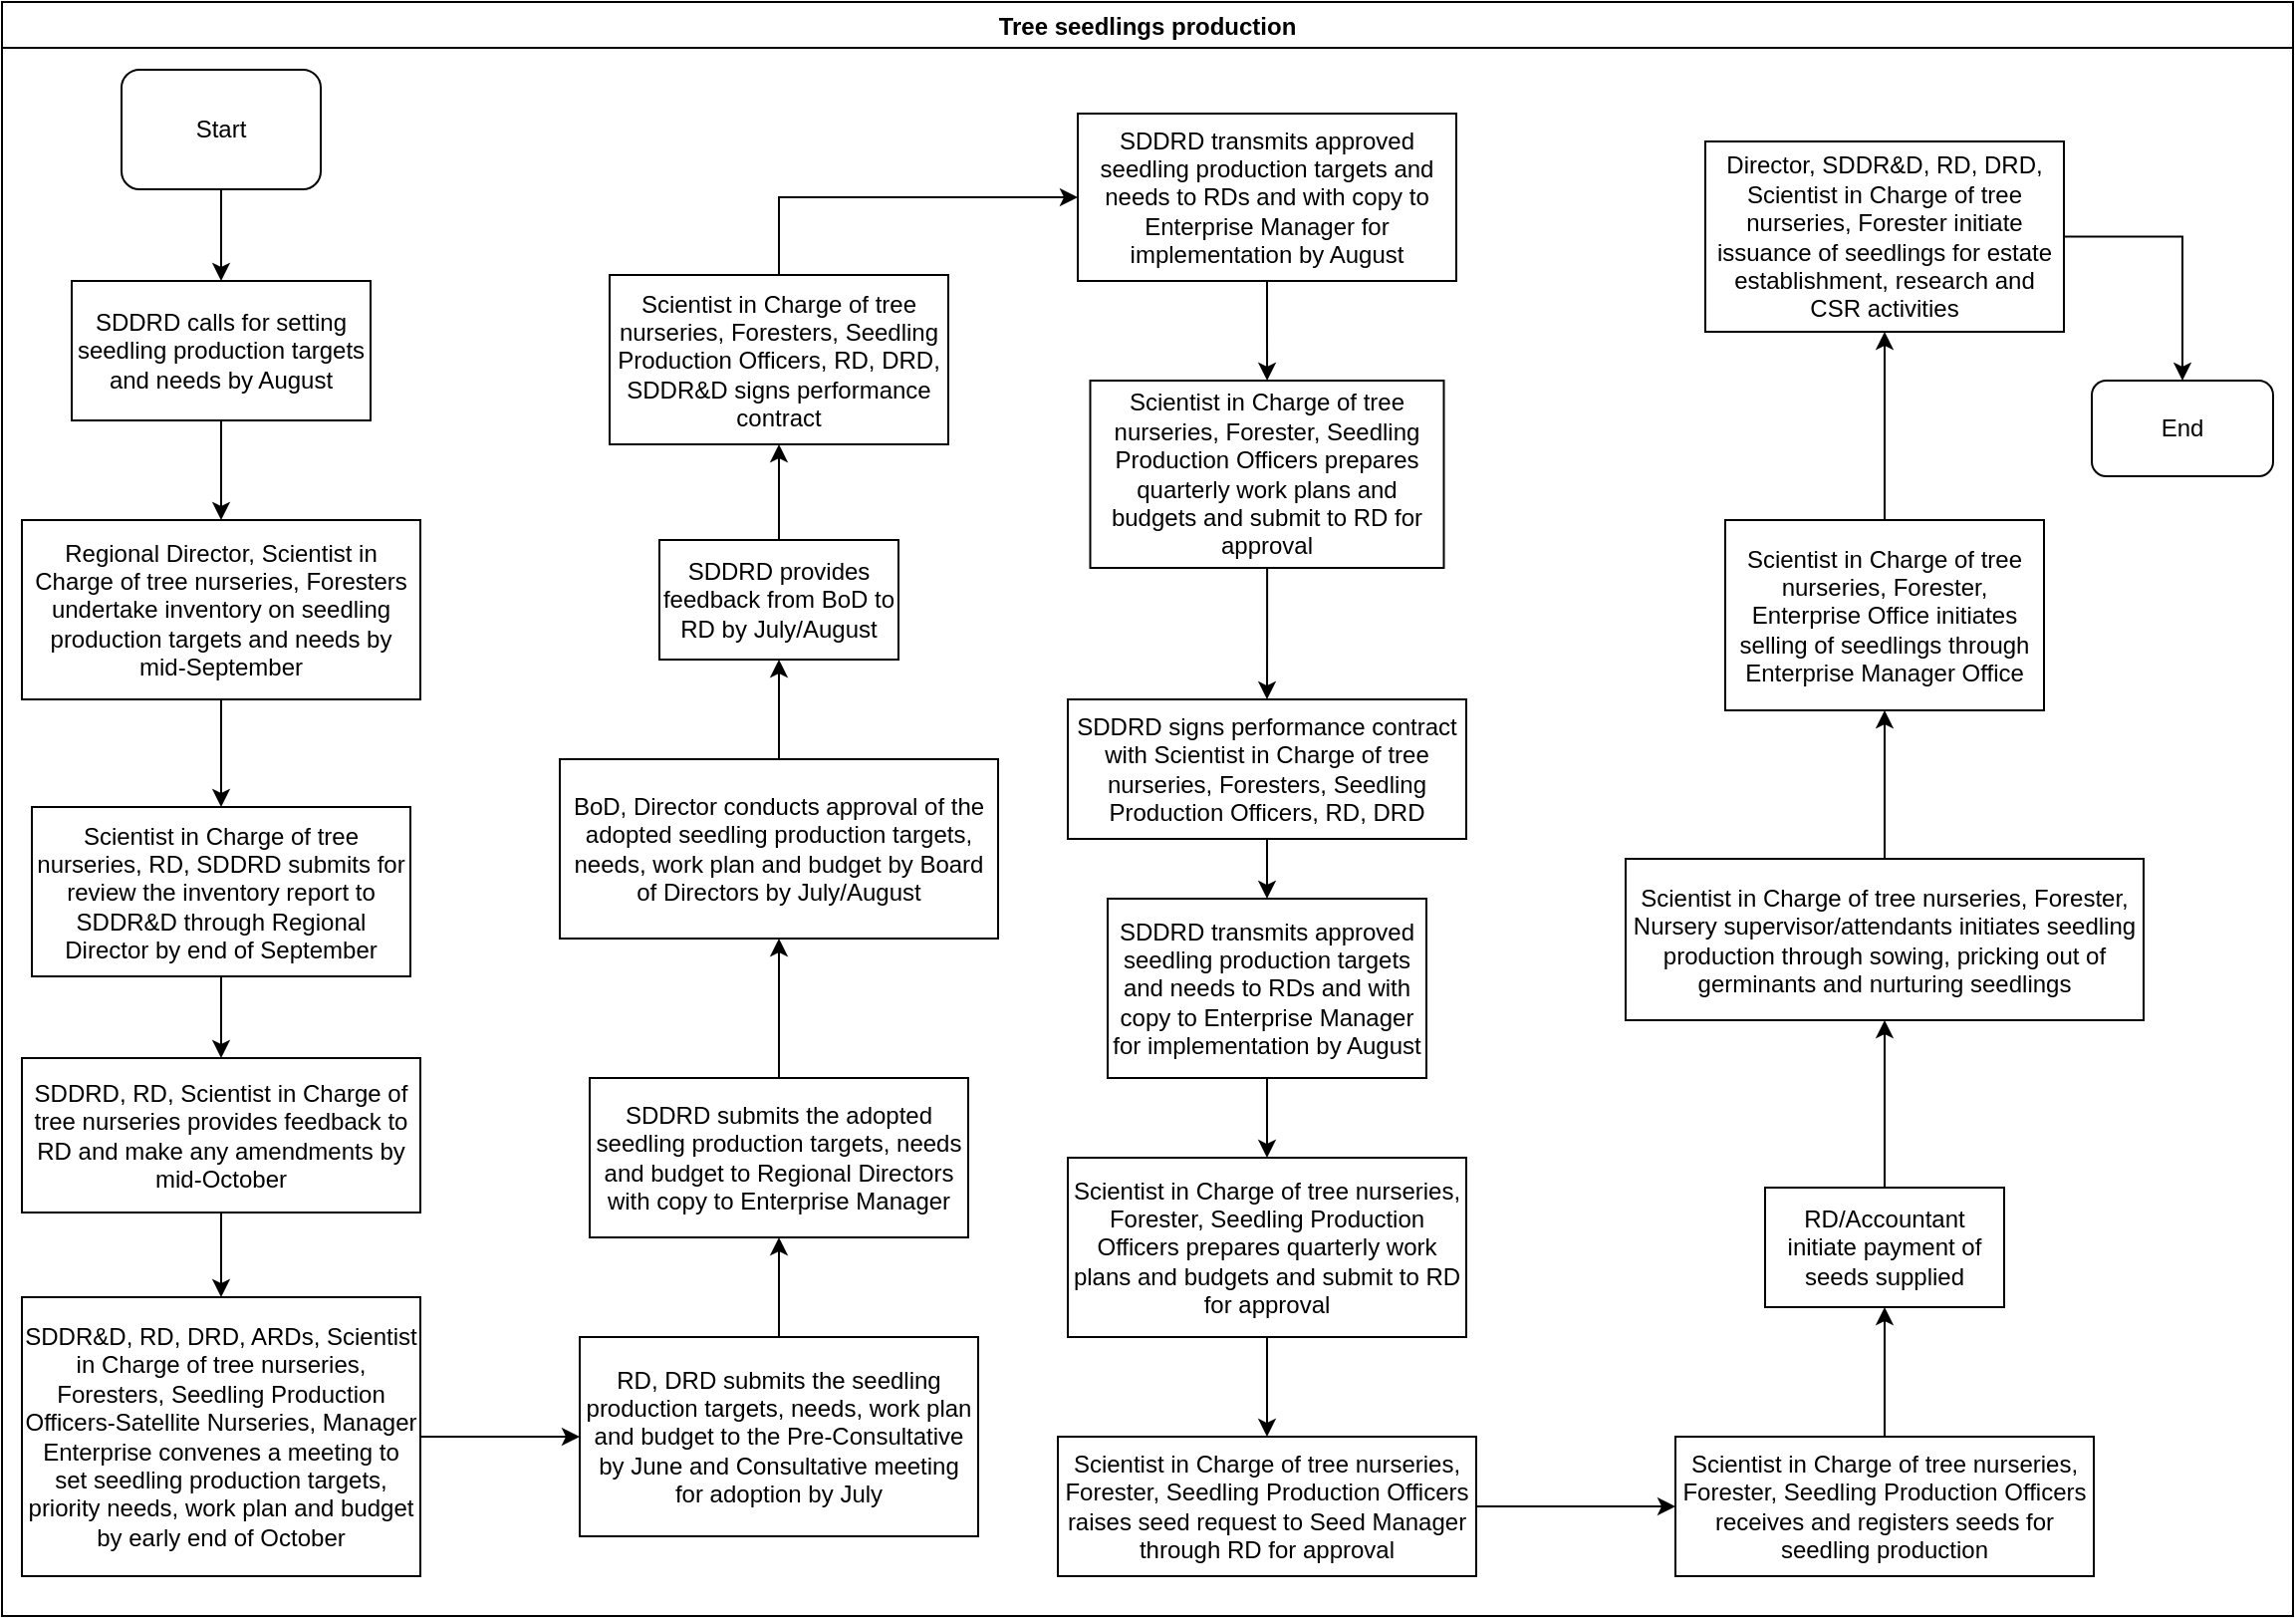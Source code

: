 <mxfile version="14.2.7" type="github">
  <diagram id="5zCdjWw3TfICZzwGT9ux" name="Page-1">
    <mxGraphModel dx="1038" dy="547" grid="1" gridSize="10" guides="1" tooltips="1" connect="1" arrows="1" fold="1" page="1" pageScale="1" pageWidth="1169" pageHeight="827" math="0" shadow="0">
      <root>
        <mxCell id="0" />
        <mxCell id="1" parent="0" />
        <mxCell id="VUJQqh5qZJxquNSaiEC0-1" value="Tree seedlings production" style="swimlane;" vertex="1" parent="1">
          <mxGeometry x="10" y="10" width="1150" height="810" as="geometry" />
        </mxCell>
        <mxCell id="VUJQqh5qZJxquNSaiEC0-2" value="Start" style="rounded=1;whiteSpace=wrap;html=1;" vertex="1" parent="VUJQqh5qZJxquNSaiEC0-1">
          <mxGeometry x="60" y="34" width="100" height="60" as="geometry" />
        </mxCell>
        <mxCell id="VUJQqh5qZJxquNSaiEC0-5" value="SDDRD calls for setting seedling production targets and needs by August" style="rounded=0;whiteSpace=wrap;html=1;" vertex="1" parent="VUJQqh5qZJxquNSaiEC0-1">
          <mxGeometry x="35" y="140" width="150" height="70" as="geometry" />
        </mxCell>
        <mxCell id="VUJQqh5qZJxquNSaiEC0-4" value="" style="edgeStyle=orthogonalEdgeStyle;rounded=0;orthogonalLoop=1;jettySize=auto;html=1;" edge="1" parent="VUJQqh5qZJxquNSaiEC0-1" source="VUJQqh5qZJxquNSaiEC0-2" target="VUJQqh5qZJxquNSaiEC0-5">
          <mxGeometry relative="1" as="geometry">
            <mxPoint x="110" y="214" as="targetPoint" />
          </mxGeometry>
        </mxCell>
        <mxCell id="VUJQqh5qZJxquNSaiEC0-8" value="Scientist in Charge of tree nurseries, RD, SDDRD submits for review the inventory report to SDDR&amp;amp;D through Regional Director by end of September" style="whiteSpace=wrap;html=1;rounded=0;" vertex="1" parent="VUJQqh5qZJxquNSaiEC0-1">
          <mxGeometry x="15" y="404" width="190" height="85" as="geometry" />
        </mxCell>
        <mxCell id="VUJQqh5qZJxquNSaiEC0-12" value="SDDR&amp;amp;D, RD, DRD, ARDs, Scientist in Charge of tree nurseries, Foresters, Seedling Production Officers-Satellite Nurseries, Manager Enterprise convenes a meeting to set seedling production targets, priority needs, work plan and budget by early end of October" style="whiteSpace=wrap;html=1;rounded=0;" vertex="1" parent="VUJQqh5qZJxquNSaiEC0-1">
          <mxGeometry x="10" y="650" width="200" height="140" as="geometry" />
        </mxCell>
        <mxCell id="VUJQqh5qZJxquNSaiEC0-14" value="RD, DRD submits the seedling production targets, needs, work plan and budget to the Pre-Consultative by June and Consultative meeting for adoption by July" style="whiteSpace=wrap;html=1;rounded=0;" vertex="1" parent="VUJQqh5qZJxquNSaiEC0-1">
          <mxGeometry x="290" y="670" width="200" height="100" as="geometry" />
        </mxCell>
        <mxCell id="VUJQqh5qZJxquNSaiEC0-15" value="" style="edgeStyle=orthogonalEdgeStyle;rounded=0;orthogonalLoop=1;jettySize=auto;html=1;" edge="1" parent="VUJQqh5qZJxquNSaiEC0-1" source="VUJQqh5qZJxquNSaiEC0-12" target="VUJQqh5qZJxquNSaiEC0-14">
          <mxGeometry relative="1" as="geometry" />
        </mxCell>
        <mxCell id="VUJQqh5qZJxquNSaiEC0-18" value="BoD, Director conducts approval of the adopted seedling production targets, needs, work plan and budget by Board of Directors by July/August" style="whiteSpace=wrap;html=1;rounded=0;" vertex="1" parent="VUJQqh5qZJxquNSaiEC0-1">
          <mxGeometry x="280" y="380" width="220" height="90" as="geometry" />
        </mxCell>
        <mxCell id="VUJQqh5qZJxquNSaiEC0-6" value="Regional Director, Scientist in Charge of tree nurseries, Foresters undertake inventory on seedling production targets and needs by mid-September" style="rounded=0;whiteSpace=wrap;html=1;" vertex="1" parent="VUJQqh5qZJxquNSaiEC0-1">
          <mxGeometry x="10" y="260" width="200" height="90" as="geometry" />
        </mxCell>
        <mxCell id="VUJQqh5qZJxquNSaiEC0-7" value="" style="edgeStyle=orthogonalEdgeStyle;rounded=0;orthogonalLoop=1;jettySize=auto;html=1;" edge="1" parent="VUJQqh5qZJxquNSaiEC0-1" source="VUJQqh5qZJxquNSaiEC0-5" target="VUJQqh5qZJxquNSaiEC0-6">
          <mxGeometry relative="1" as="geometry" />
        </mxCell>
        <mxCell id="VUJQqh5qZJxquNSaiEC0-9" value="" style="edgeStyle=orthogonalEdgeStyle;rounded=0;orthogonalLoop=1;jettySize=auto;html=1;" edge="1" parent="VUJQqh5qZJxquNSaiEC0-1" source="VUJQqh5qZJxquNSaiEC0-6" target="VUJQqh5qZJxquNSaiEC0-8">
          <mxGeometry relative="1" as="geometry" />
        </mxCell>
        <mxCell id="VUJQqh5qZJxquNSaiEC0-20" value="Scientist in Charge of tree nurseries, Foresters, Seedling Production Officers, RD, DRD, SDDR&amp;amp;D signs performance contract" style="whiteSpace=wrap;html=1;rounded=0;" vertex="1" parent="VUJQqh5qZJxquNSaiEC0-1">
          <mxGeometry x="305" y="137" width="170" height="85" as="geometry" />
        </mxCell>
        <mxCell id="VUJQqh5qZJxquNSaiEC0-22" value="SDDRD transmits approved seedling production targets and needs to RDs and with copy to Enterprise Manager for implementation by August" style="whiteSpace=wrap;html=1;rounded=0;" vertex="1" parent="VUJQqh5qZJxquNSaiEC0-1">
          <mxGeometry x="540" y="56" width="190" height="84" as="geometry" />
        </mxCell>
        <mxCell id="VUJQqh5qZJxquNSaiEC0-23" value="" style="edgeStyle=orthogonalEdgeStyle;rounded=0;orthogonalLoop=1;jettySize=auto;html=1;" edge="1" parent="VUJQqh5qZJxquNSaiEC0-1" source="VUJQqh5qZJxquNSaiEC0-20" target="VUJQqh5qZJxquNSaiEC0-22">
          <mxGeometry relative="1" as="geometry">
            <Array as="points">
              <mxPoint x="390" y="98" />
            </Array>
          </mxGeometry>
        </mxCell>
        <mxCell id="VUJQqh5qZJxquNSaiEC0-24" value="Scientist in Charge of tree nurseries, Forester, Seedling Production Officers prepares quarterly work plans and budgets and submit to RD for approval " style="whiteSpace=wrap;html=1;rounded=0;" vertex="1" parent="VUJQqh5qZJxquNSaiEC0-1">
          <mxGeometry x="546.25" y="190" width="177.5" height="94" as="geometry" />
        </mxCell>
        <mxCell id="VUJQqh5qZJxquNSaiEC0-25" value="" style="edgeStyle=orthogonalEdgeStyle;rounded=0;orthogonalLoop=1;jettySize=auto;html=1;" edge="1" parent="VUJQqh5qZJxquNSaiEC0-1" source="VUJQqh5qZJxquNSaiEC0-22" target="VUJQqh5qZJxquNSaiEC0-24">
          <mxGeometry relative="1" as="geometry" />
        </mxCell>
        <mxCell id="VUJQqh5qZJxquNSaiEC0-26" value="SDDRD provides feedback from BoD to RD by July/August" style="whiteSpace=wrap;html=1;rounded=0;" vertex="1" parent="VUJQqh5qZJxquNSaiEC0-1">
          <mxGeometry x="330" y="270" width="120" height="60" as="geometry" />
        </mxCell>
        <mxCell id="VUJQqh5qZJxquNSaiEC0-27" value="" style="edgeStyle=orthogonalEdgeStyle;rounded=0;orthogonalLoop=1;jettySize=auto;html=1;" edge="1" parent="VUJQqh5qZJxquNSaiEC0-1" source="VUJQqh5qZJxquNSaiEC0-18" target="VUJQqh5qZJxquNSaiEC0-26">
          <mxGeometry relative="1" as="geometry" />
        </mxCell>
        <mxCell id="VUJQqh5qZJxquNSaiEC0-29" value="" style="edgeStyle=orthogonalEdgeStyle;rounded=0;orthogonalLoop=1;jettySize=auto;html=1;entryX=0.5;entryY=1;entryDx=0;entryDy=0;" edge="1" parent="VUJQqh5qZJxquNSaiEC0-1" source="VUJQqh5qZJxquNSaiEC0-26" target="VUJQqh5qZJxquNSaiEC0-20">
          <mxGeometry relative="1" as="geometry">
            <mxPoint x="740" y="309" as="targetPoint" />
          </mxGeometry>
        </mxCell>
        <mxCell id="VUJQqh5qZJxquNSaiEC0-30" value="SDDRD signs performance contract with Scientist in Charge of tree nurseries, Foresters, Seedling Production Officers, RD, DRD" style="whiteSpace=wrap;html=1;rounded=0;" vertex="1" parent="VUJQqh5qZJxquNSaiEC0-1">
          <mxGeometry x="535" y="350" width="200" height="70" as="geometry" />
        </mxCell>
        <mxCell id="VUJQqh5qZJxquNSaiEC0-31" value="" style="edgeStyle=orthogonalEdgeStyle;rounded=0;orthogonalLoop=1;jettySize=auto;html=1;" edge="1" parent="VUJQqh5qZJxquNSaiEC0-1" source="VUJQqh5qZJxquNSaiEC0-24" target="VUJQqh5qZJxquNSaiEC0-30">
          <mxGeometry relative="1" as="geometry" />
        </mxCell>
        <mxCell id="VUJQqh5qZJxquNSaiEC0-34" value="Scientist in Charge of tree nurseries, Forester, Seedling Production Officers prepares quarterly work plans and budgets and submit to RD for approval" style="whiteSpace=wrap;html=1;rounded=0;" vertex="1" parent="VUJQqh5qZJxquNSaiEC0-1">
          <mxGeometry x="535" y="580" width="200" height="90" as="geometry" />
        </mxCell>
        <mxCell id="VUJQqh5qZJxquNSaiEC0-36" value="Scientist in Charge of tree nurseries, Forester, Seedling Production Officers raises seed request to Seed Manager through RD for approval" style="whiteSpace=wrap;html=1;rounded=0;" vertex="1" parent="VUJQqh5qZJxquNSaiEC0-1">
          <mxGeometry x="530" y="720" width="210" height="70" as="geometry" />
        </mxCell>
        <mxCell id="VUJQqh5qZJxquNSaiEC0-37" value="" style="edgeStyle=orthogonalEdgeStyle;rounded=0;orthogonalLoop=1;jettySize=auto;html=1;" edge="1" parent="VUJQqh5qZJxquNSaiEC0-1" source="VUJQqh5qZJxquNSaiEC0-34" target="VUJQqh5qZJxquNSaiEC0-36">
          <mxGeometry relative="1" as="geometry" />
        </mxCell>
        <mxCell id="VUJQqh5qZJxquNSaiEC0-38" value="Scientist in Charge of tree nurseries, Forester, Seedling Production Officers receives and registers seeds for seedling production" style="whiteSpace=wrap;html=1;rounded=0;" vertex="1" parent="VUJQqh5qZJxquNSaiEC0-1">
          <mxGeometry x="840" y="720" width="210" height="70" as="geometry" />
        </mxCell>
        <mxCell id="VUJQqh5qZJxquNSaiEC0-39" value="" style="edgeStyle=orthogonalEdgeStyle;rounded=0;orthogonalLoop=1;jettySize=auto;html=1;" edge="1" parent="VUJQqh5qZJxquNSaiEC0-1" source="VUJQqh5qZJxquNSaiEC0-36" target="VUJQqh5qZJxquNSaiEC0-38">
          <mxGeometry relative="1" as="geometry" />
        </mxCell>
        <mxCell id="VUJQqh5qZJxquNSaiEC0-40" value="RD/Accountant initiate payment of seeds supplied" style="whiteSpace=wrap;html=1;rounded=0;" vertex="1" parent="VUJQqh5qZJxquNSaiEC0-1">
          <mxGeometry x="885" y="595" width="120" height="60" as="geometry" />
        </mxCell>
        <mxCell id="VUJQqh5qZJxquNSaiEC0-41" value="" style="edgeStyle=orthogonalEdgeStyle;rounded=0;orthogonalLoop=1;jettySize=auto;html=1;" edge="1" parent="VUJQqh5qZJxquNSaiEC0-1" source="VUJQqh5qZJxquNSaiEC0-38" target="VUJQqh5qZJxquNSaiEC0-40">
          <mxGeometry relative="1" as="geometry" />
        </mxCell>
        <mxCell id="VUJQqh5qZJxquNSaiEC0-10" value="SDDRD, RD, Scientist in Charge of tree nurseries provides feedback to RD and make any amendments by mid-October" style="whiteSpace=wrap;html=1;rounded=0;" vertex="1" parent="VUJQqh5qZJxquNSaiEC0-1">
          <mxGeometry x="10" y="530" width="200" height="77.5" as="geometry" />
        </mxCell>
        <mxCell id="VUJQqh5qZJxquNSaiEC0-11" value="" style="edgeStyle=orthogonalEdgeStyle;rounded=0;orthogonalLoop=1;jettySize=auto;html=1;" edge="1" parent="VUJQqh5qZJxquNSaiEC0-1" source="VUJQqh5qZJxquNSaiEC0-8" target="VUJQqh5qZJxquNSaiEC0-10">
          <mxGeometry relative="1" as="geometry" />
        </mxCell>
        <mxCell id="VUJQqh5qZJxquNSaiEC0-13" value="" style="edgeStyle=orthogonalEdgeStyle;rounded=0;orthogonalLoop=1;jettySize=auto;html=1;" edge="1" parent="VUJQqh5qZJxquNSaiEC0-1" source="VUJQqh5qZJxquNSaiEC0-10" target="VUJQqh5qZJxquNSaiEC0-12">
          <mxGeometry relative="1" as="geometry" />
        </mxCell>
        <mxCell id="VUJQqh5qZJxquNSaiEC0-16" value="SDDRD submits the adopted seedling production targets, needs and budget to Regional Directors with copy to Enterprise Manager" style="whiteSpace=wrap;html=1;rounded=0;" vertex="1" parent="VUJQqh5qZJxquNSaiEC0-1">
          <mxGeometry x="295" y="540" width="190" height="80" as="geometry" />
        </mxCell>
        <mxCell id="VUJQqh5qZJxquNSaiEC0-17" value="" style="edgeStyle=orthogonalEdgeStyle;rounded=0;orthogonalLoop=1;jettySize=auto;html=1;" edge="1" parent="VUJQqh5qZJxquNSaiEC0-1" source="VUJQqh5qZJxquNSaiEC0-14" target="VUJQqh5qZJxquNSaiEC0-16">
          <mxGeometry relative="1" as="geometry" />
        </mxCell>
        <mxCell id="VUJQqh5qZJxquNSaiEC0-19" value="" style="edgeStyle=orthogonalEdgeStyle;rounded=0;orthogonalLoop=1;jettySize=auto;html=1;" edge="1" parent="VUJQqh5qZJxquNSaiEC0-1" source="VUJQqh5qZJxquNSaiEC0-16" target="VUJQqh5qZJxquNSaiEC0-18">
          <mxGeometry relative="1" as="geometry" />
        </mxCell>
        <mxCell id="VUJQqh5qZJxquNSaiEC0-32" value="SDDRD transmits approved seedling production targets and needs to RDs and with copy to Enterprise Manager for implementation by August" style="whiteSpace=wrap;html=1;rounded=0;" vertex="1" parent="VUJQqh5qZJxquNSaiEC0-1">
          <mxGeometry x="555" y="450" width="160" height="90" as="geometry" />
        </mxCell>
        <mxCell id="VUJQqh5qZJxquNSaiEC0-33" value="" style="edgeStyle=orthogonalEdgeStyle;rounded=0;orthogonalLoop=1;jettySize=auto;html=1;" edge="1" parent="VUJQqh5qZJxquNSaiEC0-1" source="VUJQqh5qZJxquNSaiEC0-30" target="VUJQqh5qZJxquNSaiEC0-32">
          <mxGeometry relative="1" as="geometry" />
        </mxCell>
        <mxCell id="VUJQqh5qZJxquNSaiEC0-35" value="" style="edgeStyle=orthogonalEdgeStyle;rounded=0;orthogonalLoop=1;jettySize=auto;html=1;" edge="1" parent="VUJQqh5qZJxquNSaiEC0-1" source="VUJQqh5qZJxquNSaiEC0-32" target="VUJQqh5qZJxquNSaiEC0-34">
          <mxGeometry relative="1" as="geometry" />
        </mxCell>
        <mxCell id="VUJQqh5qZJxquNSaiEC0-42" value="Scientist in Charge of tree nurseries, Forester, Nursery supervisor/attendants initiates seedling production through sowing, pricking out of germinants and nurturing seedlings" style="whiteSpace=wrap;html=1;rounded=0;" vertex="1" parent="VUJQqh5qZJxquNSaiEC0-1">
          <mxGeometry x="815" y="430" width="260" height="81" as="geometry" />
        </mxCell>
        <mxCell id="VUJQqh5qZJxquNSaiEC0-43" value="" style="edgeStyle=orthogonalEdgeStyle;rounded=0;orthogonalLoop=1;jettySize=auto;html=1;" edge="1" parent="VUJQqh5qZJxquNSaiEC0-1" source="VUJQqh5qZJxquNSaiEC0-40" target="VUJQqh5qZJxquNSaiEC0-42">
          <mxGeometry relative="1" as="geometry" />
        </mxCell>
        <mxCell id="VUJQqh5qZJxquNSaiEC0-44" value="Scientist in Charge of tree nurseries, Forester, Enterprise Office initiates selling of seedlings through Enterprise Manager Office" style="whiteSpace=wrap;html=1;rounded=0;" vertex="1" parent="VUJQqh5qZJxquNSaiEC0-1">
          <mxGeometry x="865" y="260" width="160" height="95.5" as="geometry" />
        </mxCell>
        <mxCell id="VUJQqh5qZJxquNSaiEC0-45" value="" style="edgeStyle=orthogonalEdgeStyle;rounded=0;orthogonalLoop=1;jettySize=auto;html=1;" edge="1" parent="VUJQqh5qZJxquNSaiEC0-1" source="VUJQqh5qZJxquNSaiEC0-42" target="VUJQqh5qZJxquNSaiEC0-44">
          <mxGeometry relative="1" as="geometry" />
        </mxCell>
        <mxCell id="VUJQqh5qZJxquNSaiEC0-48" value="Director, SDDR&amp;amp;D, RD, DRD, Scientist in Charge of tree nurseries, Forester initiate issuance of seedlings for estate establishment, research and CSR activities" style="whiteSpace=wrap;html=1;rounded=0;" vertex="1" parent="VUJQqh5qZJxquNSaiEC0-1">
          <mxGeometry x="855" y="70" width="180" height="95.5" as="geometry" />
        </mxCell>
        <mxCell id="VUJQqh5qZJxquNSaiEC0-49" value="" style="edgeStyle=orthogonalEdgeStyle;rounded=0;orthogonalLoop=1;jettySize=auto;html=1;" edge="1" parent="VUJQqh5qZJxquNSaiEC0-1" source="VUJQqh5qZJxquNSaiEC0-44" target="VUJQqh5qZJxquNSaiEC0-48">
          <mxGeometry relative="1" as="geometry" />
        </mxCell>
        <mxCell id="VUJQqh5qZJxquNSaiEC0-52" value="End" style="rounded=1;whiteSpace=wrap;html=1;" vertex="1" parent="VUJQqh5qZJxquNSaiEC0-1">
          <mxGeometry x="1049" y="190" width="91" height="48" as="geometry" />
        </mxCell>
        <mxCell id="VUJQqh5qZJxquNSaiEC0-51" value="" style="edgeStyle=orthogonalEdgeStyle;rounded=0;orthogonalLoop=1;jettySize=auto;html=1;entryX=0.5;entryY=0;entryDx=0;entryDy=0;" edge="1" parent="VUJQqh5qZJxquNSaiEC0-1" source="VUJQqh5qZJxquNSaiEC0-48" target="VUJQqh5qZJxquNSaiEC0-52">
          <mxGeometry relative="1" as="geometry">
            <mxPoint x="1260" y="430" as="targetPoint" />
          </mxGeometry>
        </mxCell>
      </root>
    </mxGraphModel>
  </diagram>
</mxfile>
